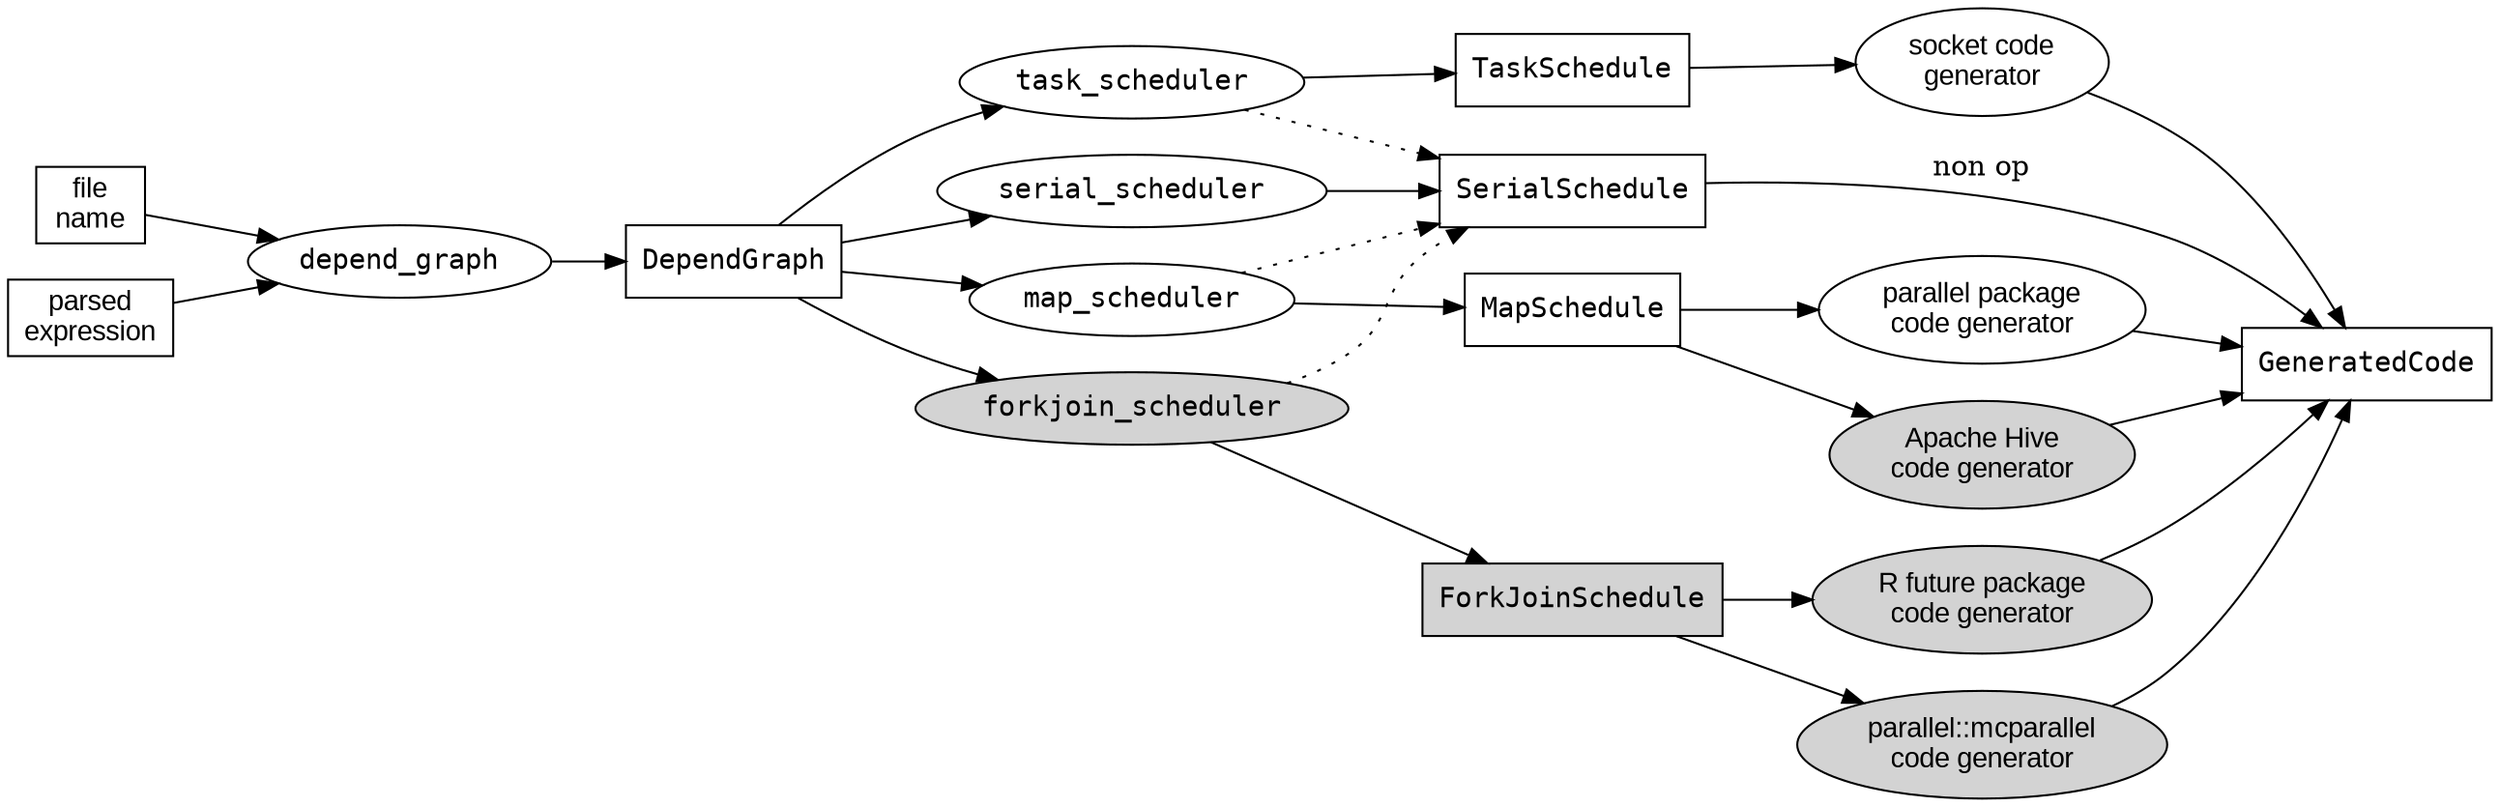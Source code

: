 digraph G {
rankdir = LR;

labeljust=right;

node [shape = "rectangle", fontname = "arial"];
//------------------------------------------------------------
file_name [label = "file\nname"];
parsed_expression [label = "parsed\nexpression"];

node [shape = "rectangle", fontname = "courier"];
//------------------------------------------------------------
DependGraph;
TaskSchedule;
MapSchedule;
SerialSchedule;
GeneratedCode;

node [shape = "oval", fontname = "arial"];
//------------------------------------------------------------
socket_code_generator [label = "socket code\ngenerator"];
parallel_package_code_generator [label = "parallel package\ncode generator"];

node [shape = "oval", fontname = "courier"];
//------------------------------------------------------------
depend_graph;
serial_scheduler;
task_scheduler;
map_scheduler;
serial_scheduler;

node [style = "filled", shape = "oval", fontname = "courier"];
//------------------------------------------------------------
forkjoin_scheduler;
ForkJoinSchedule [shape = "rectangle"];

node [fontname = "arial"];
hive_code_generator [label = "Apache Hive\ncode generator"];
future_code_generator [label = "R future package\ncode generator"];
mcparallel_code_generator [label = "parallel::mcparallel\ncode generator"];


file_name -> depend_graph;
parsed_expression -> depend_graph;
depend_graph -> DependGraph;
DependGraph -> task_scheduler;
DependGraph -> map_scheduler;
DependGraph -> serial_scheduler;
DependGraph -> forkjoin_scheduler;
task_scheduler -> TaskSchedule;
serial_scheduler -> SerialSchedule;
map_scheduler -> MapSchedule;
SerialSchedule -> GeneratedCode [label = "non op"];
TaskSchedule -> socket_code_generator;
MapSchedule -> parallel_package_code_generator;
MapSchedule -> hive_code_generator;
hive_code_generator -> GeneratedCode;
socket_code_generator -> GeneratedCode;
parallel_package_code_generator -> GeneratedCode;
forkjoin_scheduler -> ForkJoinSchedule;
ForkJoinSchedule -> future_code_generator;
ForkJoinSchedule -> mcparallel_code_generator;
future_code_generator -> GeneratedCode;
mcparallel_code_generator -> GeneratedCode;

// Bypass
edge [style = "dotted"];
//------------------------------------------------------------
task_scheduler -> SerialSchedule;
map_scheduler -> SerialSchedule;
forkjoin_scheduler -> SerialSchedule;
}
